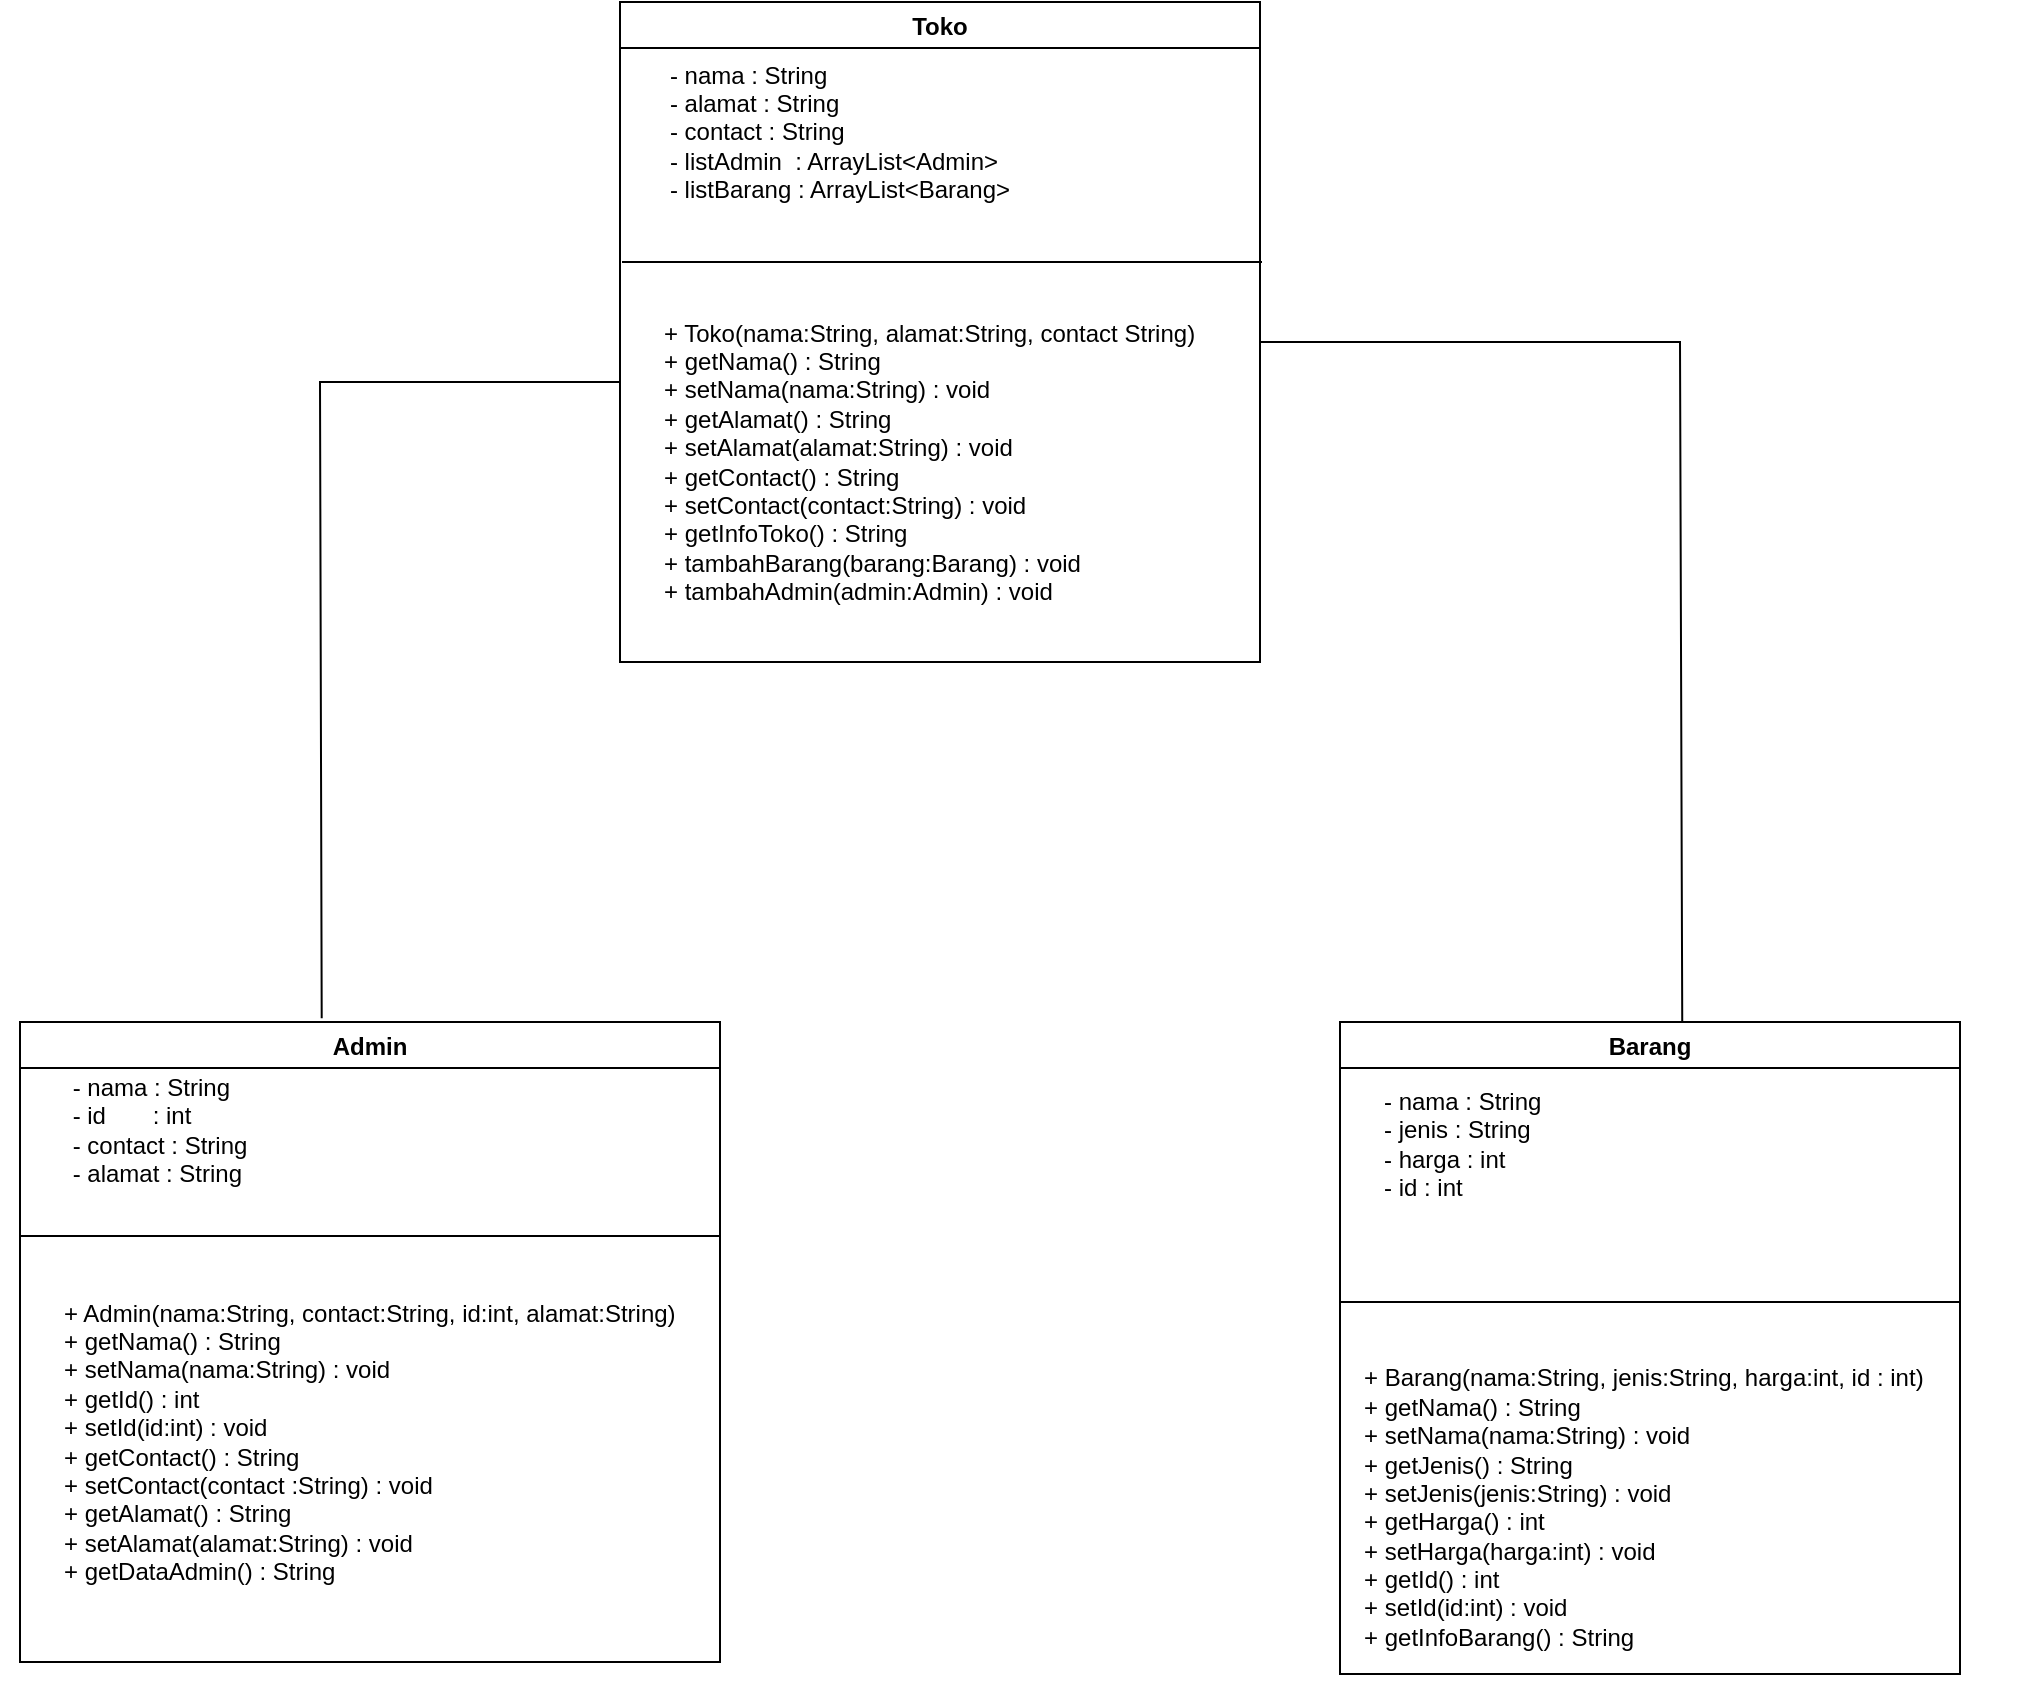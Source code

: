<mxfile pages="5">
    <diagram id="lxyDcdpr_1koaKKAIYC-" name="Halaman-4">
        <mxGraphModel dx="974" dy="422" grid="1" gridSize="10" guides="1" tooltips="1" connect="1" arrows="1" fold="1" page="1" pageScale="1" pageWidth="827" pageHeight="1169" math="0" shadow="0">
            <root>
                <mxCell id="0"/>
                <mxCell id="1" parent="0"/>
                <mxCell id="QgQGjKKSOe_pyrk-8hkg-2" value="Toko" style="swimlane;startSize=23;" parent="1" vertex="1">
                    <mxGeometry x="390" y="90" width="320" height="330" as="geometry"/>
                </mxCell>
                <mxCell id="QgQGjKKSOe_pyrk-8hkg-5" value="&lt;div style=&quot;text-align: left;&quot;&gt;&lt;span style=&quot;background-color: initial;&quot;&gt;- nama : String&lt;/span&gt;&lt;/div&gt;&lt;div style=&quot;text-align: left;&quot;&gt;&lt;span style=&quot;background-color: initial;&quot;&gt;- alamat : String&lt;/span&gt;&lt;/div&gt;&lt;div style=&quot;text-align: left;&quot;&gt;- contact : String&lt;/div&gt;&lt;div style=&quot;text-align: left;&quot;&gt;- listAdmin&amp;nbsp; : ArrayList&amp;lt;Admin&amp;gt;&lt;/div&gt;&lt;div style=&quot;text-align: left;&quot;&gt;- listBarang : ArrayList&amp;lt;Barang&amp;gt;&lt;/div&gt;" style="text;html=1;strokeColor=none;fillColor=none;align=center;verticalAlign=middle;whiteSpace=wrap;rounded=0;" parent="QgQGjKKSOe_pyrk-8hkg-2" vertex="1">
                    <mxGeometry x="20" y="15" width="180" height="100" as="geometry"/>
                </mxCell>
                <mxCell id="QgQGjKKSOe_pyrk-8hkg-6" value="+ Toko(nama:String, alamat:String, contact String)&lt;br&gt;+ getNama() : String&lt;br&gt;+ setNama(nama:String) : void&lt;br&gt;+ getAlamat() : String&lt;br&gt;+ setAlamat(alamat:String) : void&lt;br&gt;+ getContact() : String&lt;br&gt;+ setContact(contact:String) : void&lt;br&gt;+ getInfoToko() : String&lt;br&gt;+ tambahBarang(barang:Barang) : void&lt;br&gt;+ tambahAdmin(admin:Admin) : void" style="text;html=1;strokeColor=none;fillColor=none;align=left;verticalAlign=middle;whiteSpace=wrap;rounded=0;" parent="QgQGjKKSOe_pyrk-8hkg-2" vertex="1">
                    <mxGeometry x="20" y="150" width="280" height="160" as="geometry"/>
                </mxCell>
                <mxCell id="QgQGjKKSOe_pyrk-8hkg-3" value="" style="endArrow=none;html=1;rounded=0;exitX=0;exitY=0.5;exitDx=0;exitDy=0;" parent="QgQGjKKSOe_pyrk-8hkg-2" edge="1">
                    <mxGeometry width="50" height="50" relative="1" as="geometry">
                        <mxPoint x="1" y="130" as="sourcePoint"/>
                        <mxPoint x="321" y="130" as="targetPoint"/>
                    </mxGeometry>
                </mxCell>
                <mxCell id="QgQGjKKSOe_pyrk-8hkg-7" value="Admin" style="swimlane;startSize=23;" parent="1" vertex="1">
                    <mxGeometry x="90" y="600" width="350" height="320" as="geometry"/>
                </mxCell>
                <mxCell id="QgQGjKKSOe_pyrk-8hkg-8" value="&lt;div style=&quot;text-align: left;&quot;&gt;&lt;span style=&quot;background-color: initial;&quot;&gt;- nama : String&lt;/span&gt;&lt;/div&gt;&lt;div style=&quot;text-align: left;&quot;&gt;&lt;span style=&quot;background-color: initial;&quot;&gt;- id&lt;span style=&quot;white-space: pre;&quot;&gt;&#9;&lt;/span&gt;&amp;nbsp; &amp;nbsp; : int&lt;/span&gt;&lt;/div&gt;&lt;div style=&quot;text-align: left;&quot;&gt;- contact : String&lt;/div&gt;&lt;div style=&quot;text-align: left;&quot;&gt;- alamat : String&lt;/div&gt;" style="text;html=1;strokeColor=none;fillColor=none;align=center;verticalAlign=middle;whiteSpace=wrap;rounded=0;" parent="QgQGjKKSOe_pyrk-8hkg-7" vertex="1">
                    <mxGeometry x="-10" y="39" width="160" height="30" as="geometry"/>
                </mxCell>
                <mxCell id="Gr1NEDXuuO1I0REMlq0d-1" value="+ Admin(nama:String, contact:String, id:int, alamat:String)&lt;br&gt;+ getNama() : String&lt;br&gt;+ setNama(nama:String) : void&lt;br&gt;+ getId() : int&lt;br&gt;+ setId(id:int) : void&lt;br&gt;+ getContact() : String&lt;br&gt;+ setContact(contact :String) : void&lt;br&gt;+ getAlamat() : String&lt;br&gt;+ setAlamat(alamat:String) : void&lt;br&gt;+ getDataAdmin() : String&lt;br&gt;" style="text;html=1;strokeColor=none;fillColor=none;align=left;verticalAlign=middle;whiteSpace=wrap;rounded=0;" parent="QgQGjKKSOe_pyrk-8hkg-7" vertex="1">
                    <mxGeometry x="20" y="120" width="330" height="180" as="geometry"/>
                </mxCell>
                <mxCell id="5rfZ33ZyXwQ3LCm3FlNW-3" value="" style="endArrow=none;html=1;rounded=0;exitX=0;exitY=0.5;exitDx=0;exitDy=0;" parent="QgQGjKKSOe_pyrk-8hkg-7" edge="1">
                    <mxGeometry width="50" height="50" relative="1" as="geometry">
                        <mxPoint y="107" as="sourcePoint"/>
                        <mxPoint x="350" y="107" as="targetPoint"/>
                    </mxGeometry>
                </mxCell>
                <mxCell id="QgQGjKKSOe_pyrk-8hkg-11" value="Barang" style="swimlane;startSize=23;" parent="1" vertex="1">
                    <mxGeometry x="750" y="600" width="310" height="326" as="geometry"/>
                </mxCell>
                <mxCell id="QgQGjKKSOe_pyrk-8hkg-12" value="&lt;div style=&quot;&quot;&gt;- nama : String&lt;/div&gt;&lt;div style=&quot;&quot;&gt;- jenis : String&lt;/div&gt;&lt;div style=&quot;&quot;&gt;- harga : int&lt;/div&gt;&lt;div style=&quot;&quot;&gt;- id : int&lt;/div&gt;" style="text;html=1;strokeColor=none;fillColor=none;align=left;verticalAlign=middle;whiteSpace=wrap;rounded=0;" parent="QgQGjKKSOe_pyrk-8hkg-11" vertex="1">
                    <mxGeometry x="20" y="27" width="210" height="68" as="geometry"/>
                </mxCell>
                <mxCell id="QgQGjKKSOe_pyrk-8hkg-13" value="" style="endArrow=none;html=1;rounded=0;exitX=0;exitY=0.5;exitDx=0;exitDy=0;" parent="QgQGjKKSOe_pyrk-8hkg-11" edge="1">
                    <mxGeometry width="50" height="50" relative="1" as="geometry">
                        <mxPoint y="140" as="sourcePoint"/>
                        <mxPoint x="310" y="140" as="targetPoint"/>
                    </mxGeometry>
                </mxCell>
                <mxCell id="Gr1NEDXuuO1I0REMlq0d-2" value="+ Barang(nama:String, jenis:String, harga:int, id : int)&lt;br&gt;+ getNama() : String&lt;br&gt;+ setNama(nama:String) : void&lt;br&gt;+ getJenis() : String&lt;br&gt;+ setJenis(jenis:String) : void&lt;br&gt;+ getHarga() : int&lt;br&gt;+ setHarga(harga:int) : void&lt;br&gt;+ getId() : int&lt;br&gt;+ setId(id:int) : void&lt;br&gt;+ getInfoBarang() : String&lt;br&gt;&amp;nbsp;" style="text;html=1;strokeColor=none;fillColor=none;align=left;verticalAlign=middle;whiteSpace=wrap;rounded=0;" parent="QgQGjKKSOe_pyrk-8hkg-11" vertex="1">
                    <mxGeometry x="10" y="160" width="330" height="180" as="geometry"/>
                </mxCell>
                <mxCell id="5rfZ33ZyXwQ3LCm3FlNW-6" value="" style="endArrow=none;html=1;rounded=0;fontSize=12;exitX=0.552;exitY=0.001;exitDx=0;exitDy=0;exitPerimeter=0;" parent="1" source="QgQGjKKSOe_pyrk-8hkg-11" edge="1">
                    <mxGeometry width="50" height="50" relative="1" as="geometry">
                        <mxPoint x="920" y="590" as="sourcePoint"/>
                        <mxPoint x="710" y="260" as="targetPoint"/>
                        <Array as="points">
                            <mxPoint x="920" y="260"/>
                        </Array>
                    </mxGeometry>
                </mxCell>
                <mxCell id="5rfZ33ZyXwQ3LCm3FlNW-7" value="" style="endArrow=none;html=1;rounded=0;fontSize=12;exitX=0.431;exitY=-0.006;exitDx=0;exitDy=0;exitPerimeter=0;" parent="1" source="QgQGjKKSOe_pyrk-8hkg-7" edge="1">
                    <mxGeometry width="50" height="50" relative="1" as="geometry">
                        <mxPoint x="240" y="590" as="sourcePoint"/>
                        <mxPoint x="390" y="280" as="targetPoint"/>
                        <Array as="points">
                            <mxPoint x="240" y="280"/>
                        </Array>
                    </mxGeometry>
                </mxCell>
            </root>
        </mxGraphModel>
    </diagram>
    <diagram id="TbzQ2M-RLqKaTOcrYIZs" name="Halaman-5">
        <mxGraphModel dx="974" dy="422" grid="1" gridSize="10" guides="1" tooltips="1" connect="1" arrows="1" fold="1" page="1" pageScale="1" pageWidth="1169" pageHeight="827" math="0" shadow="0">
            <root>
                <mxCell id="0"/>
                <mxCell id="1" parent="0"/>
                <mxCell id="Rn4Gyd1HUiE2M3e-Hn0u-1" value="Mesin" style="swimlane;startSize=23;" parent="1" vertex="1">
                    <mxGeometry x="390" y="120" width="540" height="220" as="geometry"/>
                </mxCell>
                <mxCell id="Rn4Gyd1HUiE2M3e-Hn0u-2" value="&lt;div&gt;&lt;span&gt;&lt;font style=&quot;font-size: 12px&quot;&gt;+ jenis : String&lt;/font&gt;&lt;/span&gt;&lt;/div&gt;&lt;div&gt;&lt;span&gt;&lt;font style=&quot;font-size: 12px&quot;&gt;+ nama : String&lt;/font&gt;&lt;/span&gt;&lt;/div&gt;&lt;div&gt;&lt;font style=&quot;font-size: 12px&quot;&gt;# no_seri : int&lt;/font&gt;&lt;/div&gt;&lt;div&gt;&lt;font style=&quot;font-size: 12px&quot;&gt;+ power&amp;nbsp; : double&lt;/font&gt;&lt;/div&gt;&lt;div&gt;&lt;font style=&quot;font-size: 12px&quot;&gt;+ cc : int&lt;/font&gt;&lt;/div&gt;&lt;div&gt;# kecepatan : int&lt;/div&gt;&lt;div&gt;&lt;br&gt;&lt;/div&gt;" style="text;html=1;strokeColor=none;fillColor=none;align=left;verticalAlign=middle;whiteSpace=wrap;rounded=0;" parent="Rn4Gyd1HUiE2M3e-Hn0u-1" vertex="1">
                    <mxGeometry x="20" y="40" width="170" height="80" as="geometry"/>
                </mxCell>
                <mxCell id="Rn4Gyd1HUiE2M3e-Hn0u-3" value="&lt;font style=&quot;font-size: 12px&quot;&gt;+ Mesin( )&lt;br&gt;+ Mesin (jenis : String, nama : String, no_seri : int, power : double, cc : int, kecepatan : int)&lt;br&gt;+ getInfo () : String&lt;/font&gt;" style="text;html=1;strokeColor=none;fillColor=none;align=left;verticalAlign=middle;whiteSpace=wrap;rounded=0;" parent="Rn4Gyd1HUiE2M3e-Hn0u-1" vertex="1">
                    <mxGeometry x="10" y="140" width="510" height="80" as="geometry"/>
                </mxCell>
                <mxCell id="Rn4Gyd1HUiE2M3e-Hn0u-4" value="" style="endArrow=none;html=1;rounded=0;exitX=0;exitY=0.5;exitDx=0;exitDy=0;" parent="Rn4Gyd1HUiE2M3e-Hn0u-1" edge="1">
                    <mxGeometry width="50" height="50" relative="1" as="geometry">
                        <mxPoint x="1" y="130" as="sourcePoint"/>
                        <mxPoint x="540" y="130" as="targetPoint"/>
                    </mxGeometry>
                </mxCell>
                <mxCell id="Rn4Gyd1HUiE2M3e-Hn0u-5" value="Mesin2Silinder" style="swimlane;startSize=23;" parent="1" vertex="1">
                    <mxGeometry x="390" y="550" width="550" height="250" as="geometry"/>
                </mxCell>
                <mxCell id="Rn4Gyd1HUiE2M3e-Hn0u-6" value="&lt;div&gt;&lt;br&gt;&lt;/div&gt;&lt;div&gt;+&amp;nbsp; gear : int&lt;/div&gt;&lt;div&gt;&lt;br&gt;&lt;/div&gt;" style="text;html=1;strokeColor=none;fillColor=none;align=left;verticalAlign=middle;whiteSpace=wrap;rounded=0;" parent="Rn4Gyd1HUiE2M3e-Hn0u-5" vertex="1">
                    <mxGeometry x="10" y="30" width="200" height="25" as="geometry"/>
                </mxCell>
                <mxCell id="Rn4Gyd1HUiE2M3e-Hn0u-7" value="" style="endArrow=none;html=1;rounded=0;exitX=0;exitY=0.5;exitDx=0;exitDy=0;" parent="Rn4Gyd1HUiE2M3e-Hn0u-5" edge="1">
                    <mxGeometry width="50" height="50" relative="1" as="geometry">
                        <mxPoint y="90" as="sourcePoint"/>
                        <mxPoint x="550" y="90" as="targetPoint"/>
                    </mxGeometry>
                </mxCell>
                <mxCell id="Rn4Gyd1HUiE2M3e-Hn0u-12" value="&lt;font style=&quot;font-size: 12px&quot;&gt;+ Mesin2Silinder ( )&lt;br&gt;+ Mesin2Silinder (jenis : String, nama : String, no_seri : int, power : double, cc : int, gear:int, kecepatan : int)&lt;br&gt;+ getInfo () : String&lt;br&gt;+ getAllInfo () : String&lt;br&gt;&lt;/font&gt;" style="text;html=1;strokeColor=none;fillColor=none;align=left;verticalAlign=middle;whiteSpace=wrap;rounded=0;" parent="Rn4Gyd1HUiE2M3e-Hn0u-5" vertex="1">
                    <mxGeometry x="2.5" y="100" width="537.5" height="120" as="geometry"/>
                </mxCell>
                <mxCell id="Rn4Gyd1HUiE2M3e-Hn0u-13" value="&lt;b&gt;&lt;font style=&quot;font-size: 18px;&quot;&gt;Single Inheritance&lt;/font&gt;&lt;/b&gt;" style="text;html=1;strokeColor=none;fillColor=none;align=center;verticalAlign=middle;whiteSpace=wrap;rounded=0;fontSize=12;" parent="1" vertex="1">
                    <mxGeometry x="485" y="20" width="350" height="30" as="geometry"/>
                </mxCell>
                <mxCell id="I5bWBL84f3F2aHBMz7W5-2" value="" style="endArrow=classic;html=1;" parent="1" edge="1">
                    <mxGeometry width="50" height="50" relative="1" as="geometry">
                        <mxPoint x="659" y="550" as="sourcePoint"/>
                        <mxPoint x="659.23" y="340" as="targetPoint"/>
                    </mxGeometry>
                </mxCell>
            </root>
        </mxGraphModel>
    </diagram>
</mxfile>